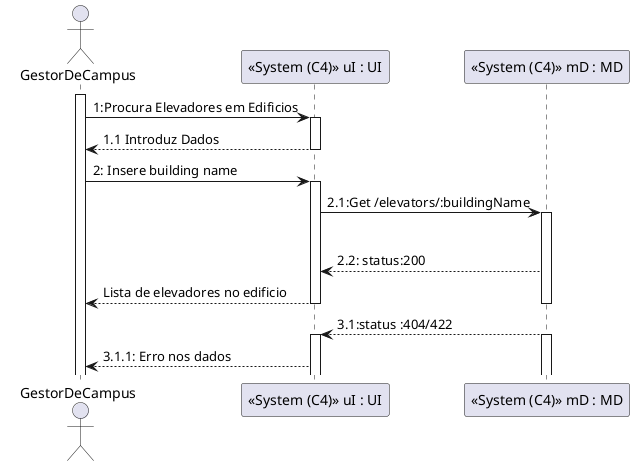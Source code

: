 @startuml
'http://plantuml.com/skinparam.html

actor GestorDeCampus
participant l as "<<System (C4)>> uI : UI"
participant md as "<<System (C4)>> mD : MD"


activate GestorDeCampus
GestorDeCampus -> l : 1:Procura Elevadores em Edificios
activate l
l --> GestorDeCampus : 1.1 Introduz Dados
deactivate l
GestorDeCampus -> l : 2: Insere building name
activate l
l -> md :  2.1:Get /elevators/:buildingName
activate md
group alt
md --> l : 2.2: status:200
l--> GestorDeCampus: Lista de elevadores no edificio
deactivate md
deactivate l

md--> l : 3.1:status :404/422
activate md
activate l
l-->GestorDeCampus: 3.1.1: Erro nos dados




@enduml
```